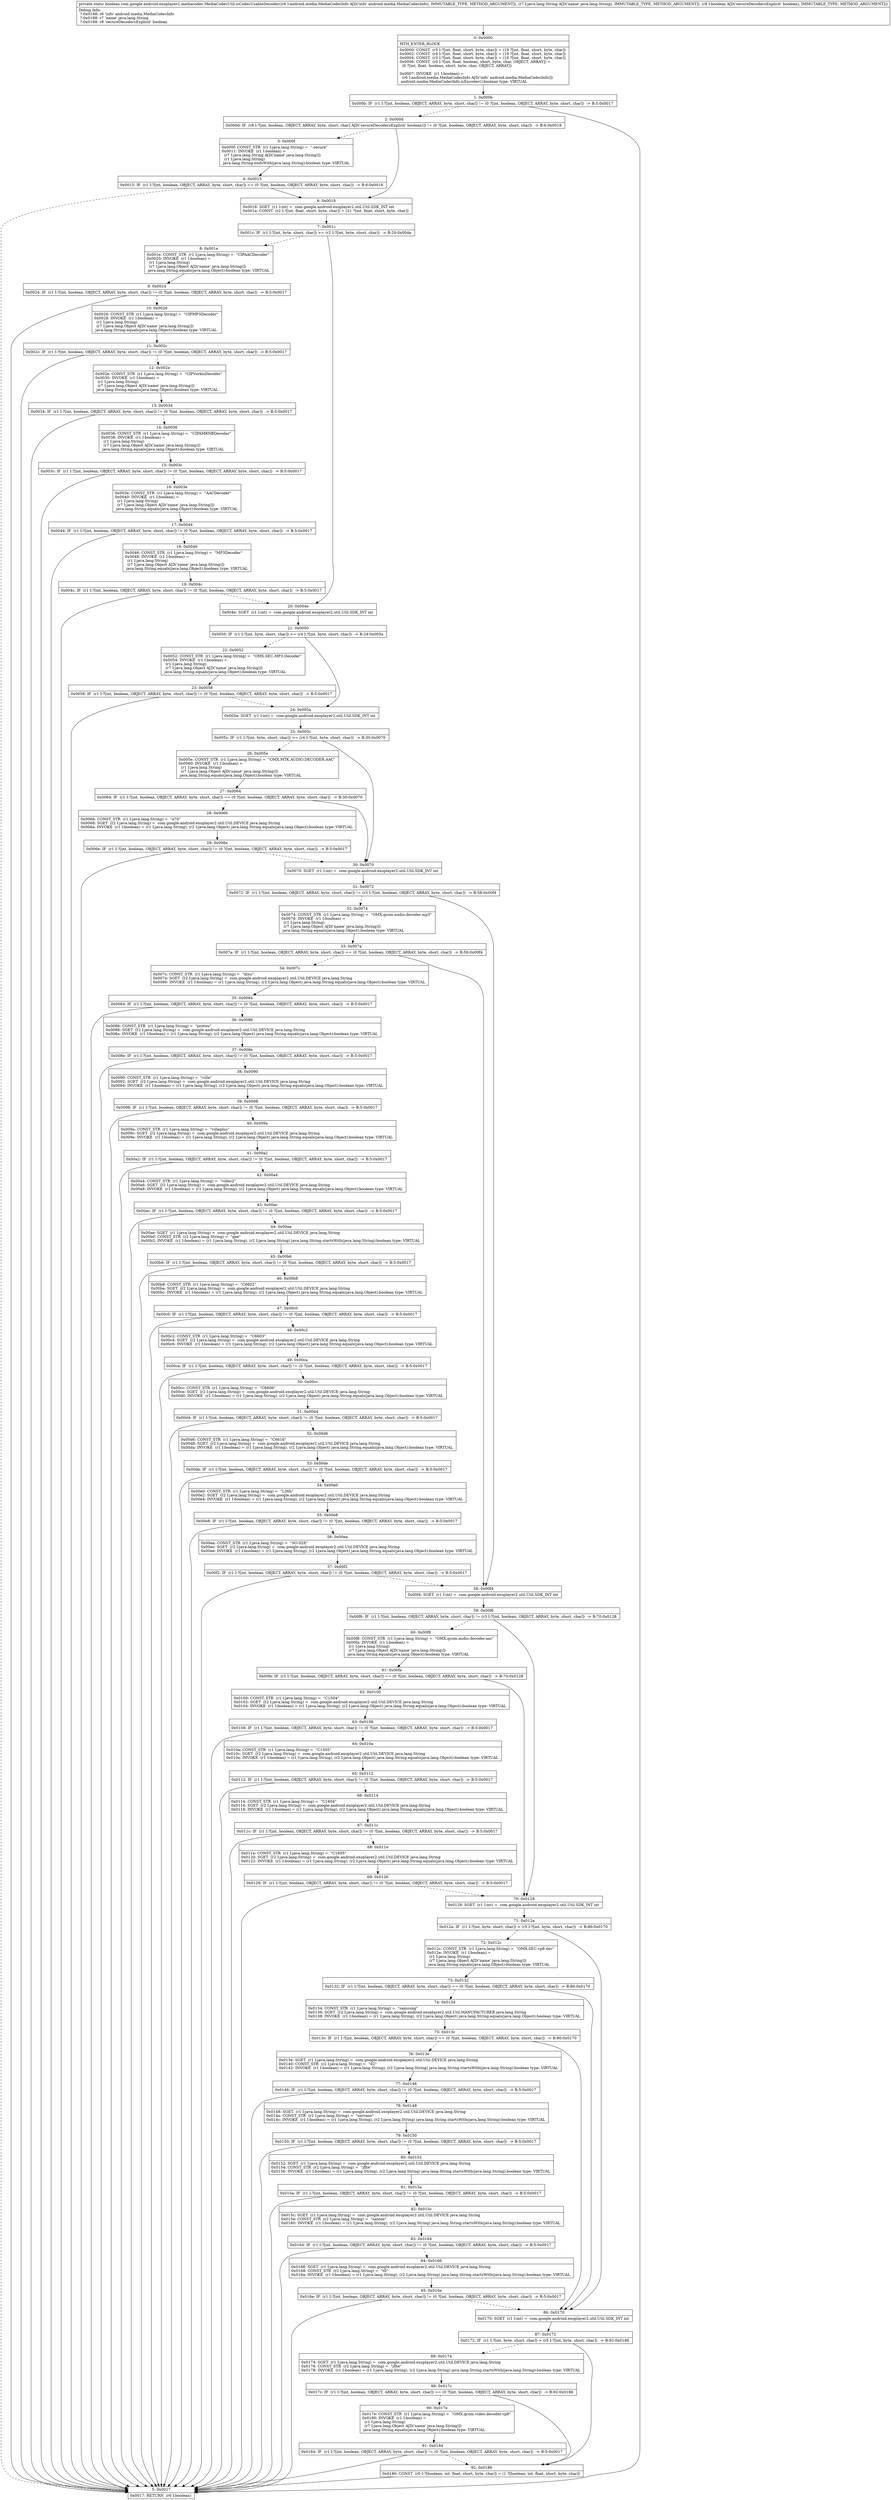 digraph "CFG forcom.google.android.exoplayer2.mediacodec.MediaCodecUtil.isCodecUsableDecoder(Landroid\/media\/MediaCodecInfo;Ljava\/lang\/String;Z)Z" {
Node_0 [shape=record,label="{0\:\ 0x0000|MTH_ENTER_BLOCK\l|0x0000: CONST  (r5 I:?[int, float, short, byte, char]) = (19 ?[int, float, short, byte, char]) \l0x0002: CONST  (r4 I:?[int, float, short, byte, char]) = (18 ?[int, float, short, byte, char]) \l0x0004: CONST  (r3 I:?[int, float, short, byte, char]) = (16 ?[int, float, short, byte, char]) \l0x0006: CONST  (r0 I:?[int, float, boolean, short, byte, char, OBJECT, ARRAY]) = \l  (0 ?[int, float, boolean, short, byte, char, OBJECT, ARRAY])\l \l0x0007: INVOKE  (r1 I:boolean) = \l  (r6 I:android.media.MediaCodecInfo A[D('info' android.media.MediaCodecInfo)])\l android.media.MediaCodecInfo.isEncoder():boolean type: VIRTUAL \l}"];
Node_1 [shape=record,label="{1\:\ 0x000b|0x000b: IF  (r1 I:?[int, boolean, OBJECT, ARRAY, byte, short, char]) != (0 ?[int, boolean, OBJECT, ARRAY, byte, short, char])  \-\> B:5:0x0017 \l}"];
Node_2 [shape=record,label="{2\:\ 0x000d|0x000d: IF  (r8 I:?[int, boolean, OBJECT, ARRAY, byte, short, char] A[D('secureDecodersExplicit' boolean)]) != (0 ?[int, boolean, OBJECT, ARRAY, byte, short, char])  \-\> B:6:0x0018 \l}"];
Node_3 [shape=record,label="{3\:\ 0x000f|0x000f: CONST_STR  (r1 I:java.lang.String) =  \".secure\" \l0x0011: INVOKE  (r1 I:boolean) = \l  (r7 I:java.lang.String A[D('name' java.lang.String)])\l  (r1 I:java.lang.String)\l java.lang.String.endsWith(java.lang.String):boolean type: VIRTUAL \l}"];
Node_4 [shape=record,label="{4\:\ 0x0015|0x0015: IF  (r1 I:?[int, boolean, OBJECT, ARRAY, byte, short, char]) == (0 ?[int, boolean, OBJECT, ARRAY, byte, short, char])  \-\> B:6:0x0018 \l}"];
Node_5 [shape=record,label="{5\:\ 0x0017|0x0017: RETURN  (r0 I:boolean) \l}"];
Node_6 [shape=record,label="{6\:\ 0x0018|0x0018: SGET  (r1 I:int) =  com.google.android.exoplayer2.util.Util.SDK_INT int \l0x001a: CONST  (r2 I:?[int, float, short, byte, char]) = (21 ?[int, float, short, byte, char]) \l}"];
Node_7 [shape=record,label="{7\:\ 0x001c|0x001c: IF  (r1 I:?[int, byte, short, char]) \>= (r2 I:?[int, byte, short, char])  \-\> B:20:0x004e \l}"];
Node_8 [shape=record,label="{8\:\ 0x001e|0x001e: CONST_STR  (r1 I:java.lang.String) =  \"CIPAACDecoder\" \l0x0020: INVOKE  (r1 I:boolean) = \l  (r1 I:java.lang.String)\l  (r7 I:java.lang.Object A[D('name' java.lang.String)])\l java.lang.String.equals(java.lang.Object):boolean type: VIRTUAL \l}"];
Node_9 [shape=record,label="{9\:\ 0x0024|0x0024: IF  (r1 I:?[int, boolean, OBJECT, ARRAY, byte, short, char]) != (0 ?[int, boolean, OBJECT, ARRAY, byte, short, char])  \-\> B:5:0x0017 \l}"];
Node_10 [shape=record,label="{10\:\ 0x0026|0x0026: CONST_STR  (r1 I:java.lang.String) =  \"CIPMP3Decoder\" \l0x0028: INVOKE  (r1 I:boolean) = \l  (r1 I:java.lang.String)\l  (r7 I:java.lang.Object A[D('name' java.lang.String)])\l java.lang.String.equals(java.lang.Object):boolean type: VIRTUAL \l}"];
Node_11 [shape=record,label="{11\:\ 0x002c|0x002c: IF  (r1 I:?[int, boolean, OBJECT, ARRAY, byte, short, char]) != (0 ?[int, boolean, OBJECT, ARRAY, byte, short, char])  \-\> B:5:0x0017 \l}"];
Node_12 [shape=record,label="{12\:\ 0x002e|0x002e: CONST_STR  (r1 I:java.lang.String) =  \"CIPVorbisDecoder\" \l0x0030: INVOKE  (r1 I:boolean) = \l  (r1 I:java.lang.String)\l  (r7 I:java.lang.Object A[D('name' java.lang.String)])\l java.lang.String.equals(java.lang.Object):boolean type: VIRTUAL \l}"];
Node_13 [shape=record,label="{13\:\ 0x0034|0x0034: IF  (r1 I:?[int, boolean, OBJECT, ARRAY, byte, short, char]) != (0 ?[int, boolean, OBJECT, ARRAY, byte, short, char])  \-\> B:5:0x0017 \l}"];
Node_14 [shape=record,label="{14\:\ 0x0036|0x0036: CONST_STR  (r1 I:java.lang.String) =  \"CIPAMRNBDecoder\" \l0x0038: INVOKE  (r1 I:boolean) = \l  (r1 I:java.lang.String)\l  (r7 I:java.lang.Object A[D('name' java.lang.String)])\l java.lang.String.equals(java.lang.Object):boolean type: VIRTUAL \l}"];
Node_15 [shape=record,label="{15\:\ 0x003c|0x003c: IF  (r1 I:?[int, boolean, OBJECT, ARRAY, byte, short, char]) != (0 ?[int, boolean, OBJECT, ARRAY, byte, short, char])  \-\> B:5:0x0017 \l}"];
Node_16 [shape=record,label="{16\:\ 0x003e|0x003e: CONST_STR  (r1 I:java.lang.String) =  \"AACDecoder\" \l0x0040: INVOKE  (r1 I:boolean) = \l  (r1 I:java.lang.String)\l  (r7 I:java.lang.Object A[D('name' java.lang.String)])\l java.lang.String.equals(java.lang.Object):boolean type: VIRTUAL \l}"];
Node_17 [shape=record,label="{17\:\ 0x0044|0x0044: IF  (r1 I:?[int, boolean, OBJECT, ARRAY, byte, short, char]) != (0 ?[int, boolean, OBJECT, ARRAY, byte, short, char])  \-\> B:5:0x0017 \l}"];
Node_18 [shape=record,label="{18\:\ 0x0046|0x0046: CONST_STR  (r1 I:java.lang.String) =  \"MP3Decoder\" \l0x0048: INVOKE  (r1 I:boolean) = \l  (r1 I:java.lang.String)\l  (r7 I:java.lang.Object A[D('name' java.lang.String)])\l java.lang.String.equals(java.lang.Object):boolean type: VIRTUAL \l}"];
Node_19 [shape=record,label="{19\:\ 0x004c|0x004c: IF  (r1 I:?[int, boolean, OBJECT, ARRAY, byte, short, char]) != (0 ?[int, boolean, OBJECT, ARRAY, byte, short, char])  \-\> B:5:0x0017 \l}"];
Node_20 [shape=record,label="{20\:\ 0x004e|0x004e: SGET  (r1 I:int) =  com.google.android.exoplayer2.util.Util.SDK_INT int \l}"];
Node_21 [shape=record,label="{21\:\ 0x0050|0x0050: IF  (r1 I:?[int, byte, short, char]) \>= (r4 I:?[int, byte, short, char])  \-\> B:24:0x005a \l}"];
Node_22 [shape=record,label="{22\:\ 0x0052|0x0052: CONST_STR  (r1 I:java.lang.String) =  \"OMX.SEC.MP3.Decoder\" \l0x0054: INVOKE  (r1 I:boolean) = \l  (r1 I:java.lang.String)\l  (r7 I:java.lang.Object A[D('name' java.lang.String)])\l java.lang.String.equals(java.lang.Object):boolean type: VIRTUAL \l}"];
Node_23 [shape=record,label="{23\:\ 0x0058|0x0058: IF  (r1 I:?[int, boolean, OBJECT, ARRAY, byte, short, char]) != (0 ?[int, boolean, OBJECT, ARRAY, byte, short, char])  \-\> B:5:0x0017 \l}"];
Node_24 [shape=record,label="{24\:\ 0x005a|0x005a: SGET  (r1 I:int) =  com.google.android.exoplayer2.util.Util.SDK_INT int \l}"];
Node_25 [shape=record,label="{25\:\ 0x005c|0x005c: IF  (r1 I:?[int, byte, short, char]) \>= (r4 I:?[int, byte, short, char])  \-\> B:30:0x0070 \l}"];
Node_26 [shape=record,label="{26\:\ 0x005e|0x005e: CONST_STR  (r1 I:java.lang.String) =  \"OMX.MTK.AUDIO.DECODER.AAC\" \l0x0060: INVOKE  (r1 I:boolean) = \l  (r1 I:java.lang.String)\l  (r7 I:java.lang.Object A[D('name' java.lang.String)])\l java.lang.String.equals(java.lang.Object):boolean type: VIRTUAL \l}"];
Node_27 [shape=record,label="{27\:\ 0x0064|0x0064: IF  (r1 I:?[int, boolean, OBJECT, ARRAY, byte, short, char]) == (0 ?[int, boolean, OBJECT, ARRAY, byte, short, char])  \-\> B:30:0x0070 \l}"];
Node_28 [shape=record,label="{28\:\ 0x0066|0x0066: CONST_STR  (r1 I:java.lang.String) =  \"a70\" \l0x0068: SGET  (r2 I:java.lang.String) =  com.google.android.exoplayer2.util.Util.DEVICE java.lang.String \l0x006a: INVOKE  (r1 I:boolean) = (r1 I:java.lang.String), (r2 I:java.lang.Object) java.lang.String.equals(java.lang.Object):boolean type: VIRTUAL \l}"];
Node_29 [shape=record,label="{29\:\ 0x006e|0x006e: IF  (r1 I:?[int, boolean, OBJECT, ARRAY, byte, short, char]) != (0 ?[int, boolean, OBJECT, ARRAY, byte, short, char])  \-\> B:5:0x0017 \l}"];
Node_30 [shape=record,label="{30\:\ 0x0070|0x0070: SGET  (r1 I:int) =  com.google.android.exoplayer2.util.Util.SDK_INT int \l}"];
Node_31 [shape=record,label="{31\:\ 0x0072|0x0072: IF  (r1 I:?[int, boolean, OBJECT, ARRAY, byte, short, char]) != (r3 I:?[int, boolean, OBJECT, ARRAY, byte, short, char])  \-\> B:58:0x00f4 \l}"];
Node_32 [shape=record,label="{32\:\ 0x0074|0x0074: CONST_STR  (r1 I:java.lang.String) =  \"OMX.qcom.audio.decoder.mp3\" \l0x0076: INVOKE  (r1 I:boolean) = \l  (r1 I:java.lang.String)\l  (r7 I:java.lang.Object A[D('name' java.lang.String)])\l java.lang.String.equals(java.lang.Object):boolean type: VIRTUAL \l}"];
Node_33 [shape=record,label="{33\:\ 0x007a|0x007a: IF  (r1 I:?[int, boolean, OBJECT, ARRAY, byte, short, char]) == (0 ?[int, boolean, OBJECT, ARRAY, byte, short, char])  \-\> B:58:0x00f4 \l}"];
Node_34 [shape=record,label="{34\:\ 0x007c|0x007c: CONST_STR  (r1 I:java.lang.String) =  \"dlxu\" \l0x007e: SGET  (r2 I:java.lang.String) =  com.google.android.exoplayer2.util.Util.DEVICE java.lang.String \l0x0080: INVOKE  (r1 I:boolean) = (r1 I:java.lang.String), (r2 I:java.lang.Object) java.lang.String.equals(java.lang.Object):boolean type: VIRTUAL \l}"];
Node_35 [shape=record,label="{35\:\ 0x0084|0x0084: IF  (r1 I:?[int, boolean, OBJECT, ARRAY, byte, short, char]) != (0 ?[int, boolean, OBJECT, ARRAY, byte, short, char])  \-\> B:5:0x0017 \l}"];
Node_36 [shape=record,label="{36\:\ 0x0086|0x0086: CONST_STR  (r1 I:java.lang.String) =  \"protou\" \l0x0088: SGET  (r2 I:java.lang.String) =  com.google.android.exoplayer2.util.Util.DEVICE java.lang.String \l0x008a: INVOKE  (r1 I:boolean) = (r1 I:java.lang.String), (r2 I:java.lang.Object) java.lang.String.equals(java.lang.Object):boolean type: VIRTUAL \l}"];
Node_37 [shape=record,label="{37\:\ 0x008e|0x008e: IF  (r1 I:?[int, boolean, OBJECT, ARRAY, byte, short, char]) != (0 ?[int, boolean, OBJECT, ARRAY, byte, short, char])  \-\> B:5:0x0017 \l}"];
Node_38 [shape=record,label="{38\:\ 0x0090|0x0090: CONST_STR  (r1 I:java.lang.String) =  \"ville\" \l0x0092: SGET  (r2 I:java.lang.String) =  com.google.android.exoplayer2.util.Util.DEVICE java.lang.String \l0x0094: INVOKE  (r1 I:boolean) = (r1 I:java.lang.String), (r2 I:java.lang.Object) java.lang.String.equals(java.lang.Object):boolean type: VIRTUAL \l}"];
Node_39 [shape=record,label="{39\:\ 0x0098|0x0098: IF  (r1 I:?[int, boolean, OBJECT, ARRAY, byte, short, char]) != (0 ?[int, boolean, OBJECT, ARRAY, byte, short, char])  \-\> B:5:0x0017 \l}"];
Node_40 [shape=record,label="{40\:\ 0x009a|0x009a: CONST_STR  (r1 I:java.lang.String) =  \"villeplus\" \l0x009c: SGET  (r2 I:java.lang.String) =  com.google.android.exoplayer2.util.Util.DEVICE java.lang.String \l0x009e: INVOKE  (r1 I:boolean) = (r1 I:java.lang.String), (r2 I:java.lang.Object) java.lang.String.equals(java.lang.Object):boolean type: VIRTUAL \l}"];
Node_41 [shape=record,label="{41\:\ 0x00a2|0x00a2: IF  (r1 I:?[int, boolean, OBJECT, ARRAY, byte, short, char]) != (0 ?[int, boolean, OBJECT, ARRAY, byte, short, char])  \-\> B:5:0x0017 \l}"];
Node_42 [shape=record,label="{42\:\ 0x00a4|0x00a4: CONST_STR  (r1 I:java.lang.String) =  \"villec2\" \l0x00a6: SGET  (r2 I:java.lang.String) =  com.google.android.exoplayer2.util.Util.DEVICE java.lang.String \l0x00a8: INVOKE  (r1 I:boolean) = (r1 I:java.lang.String), (r2 I:java.lang.Object) java.lang.String.equals(java.lang.Object):boolean type: VIRTUAL \l}"];
Node_43 [shape=record,label="{43\:\ 0x00ac|0x00ac: IF  (r1 I:?[int, boolean, OBJECT, ARRAY, byte, short, char]) != (0 ?[int, boolean, OBJECT, ARRAY, byte, short, char])  \-\> B:5:0x0017 \l}"];
Node_44 [shape=record,label="{44\:\ 0x00ae|0x00ae: SGET  (r1 I:java.lang.String) =  com.google.android.exoplayer2.util.Util.DEVICE java.lang.String \l0x00b0: CONST_STR  (r2 I:java.lang.String) =  \"gee\" \l0x00b2: INVOKE  (r1 I:boolean) = (r1 I:java.lang.String), (r2 I:java.lang.String) java.lang.String.startsWith(java.lang.String):boolean type: VIRTUAL \l}"];
Node_45 [shape=record,label="{45\:\ 0x00b6|0x00b6: IF  (r1 I:?[int, boolean, OBJECT, ARRAY, byte, short, char]) != (0 ?[int, boolean, OBJECT, ARRAY, byte, short, char])  \-\> B:5:0x0017 \l}"];
Node_46 [shape=record,label="{46\:\ 0x00b8|0x00b8: CONST_STR  (r1 I:java.lang.String) =  \"C6602\" \l0x00ba: SGET  (r2 I:java.lang.String) =  com.google.android.exoplayer2.util.Util.DEVICE java.lang.String \l0x00bc: INVOKE  (r1 I:boolean) = (r1 I:java.lang.String), (r2 I:java.lang.Object) java.lang.String.equals(java.lang.Object):boolean type: VIRTUAL \l}"];
Node_47 [shape=record,label="{47\:\ 0x00c0|0x00c0: IF  (r1 I:?[int, boolean, OBJECT, ARRAY, byte, short, char]) != (0 ?[int, boolean, OBJECT, ARRAY, byte, short, char])  \-\> B:5:0x0017 \l}"];
Node_48 [shape=record,label="{48\:\ 0x00c2|0x00c2: CONST_STR  (r1 I:java.lang.String) =  \"C6603\" \l0x00c4: SGET  (r2 I:java.lang.String) =  com.google.android.exoplayer2.util.Util.DEVICE java.lang.String \l0x00c6: INVOKE  (r1 I:boolean) = (r1 I:java.lang.String), (r2 I:java.lang.Object) java.lang.String.equals(java.lang.Object):boolean type: VIRTUAL \l}"];
Node_49 [shape=record,label="{49\:\ 0x00ca|0x00ca: IF  (r1 I:?[int, boolean, OBJECT, ARRAY, byte, short, char]) != (0 ?[int, boolean, OBJECT, ARRAY, byte, short, char])  \-\> B:5:0x0017 \l}"];
Node_50 [shape=record,label="{50\:\ 0x00cc|0x00cc: CONST_STR  (r1 I:java.lang.String) =  \"C6606\" \l0x00ce: SGET  (r2 I:java.lang.String) =  com.google.android.exoplayer2.util.Util.DEVICE java.lang.String \l0x00d0: INVOKE  (r1 I:boolean) = (r1 I:java.lang.String), (r2 I:java.lang.Object) java.lang.String.equals(java.lang.Object):boolean type: VIRTUAL \l}"];
Node_51 [shape=record,label="{51\:\ 0x00d4|0x00d4: IF  (r1 I:?[int, boolean, OBJECT, ARRAY, byte, short, char]) != (0 ?[int, boolean, OBJECT, ARRAY, byte, short, char])  \-\> B:5:0x0017 \l}"];
Node_52 [shape=record,label="{52\:\ 0x00d6|0x00d6: CONST_STR  (r1 I:java.lang.String) =  \"C6616\" \l0x00d8: SGET  (r2 I:java.lang.String) =  com.google.android.exoplayer2.util.Util.DEVICE java.lang.String \l0x00da: INVOKE  (r1 I:boolean) = (r1 I:java.lang.String), (r2 I:java.lang.Object) java.lang.String.equals(java.lang.Object):boolean type: VIRTUAL \l}"];
Node_53 [shape=record,label="{53\:\ 0x00de|0x00de: IF  (r1 I:?[int, boolean, OBJECT, ARRAY, byte, short, char]) != (0 ?[int, boolean, OBJECT, ARRAY, byte, short, char])  \-\> B:5:0x0017 \l}"];
Node_54 [shape=record,label="{54\:\ 0x00e0|0x00e0: CONST_STR  (r1 I:java.lang.String) =  \"L36h\" \l0x00e2: SGET  (r2 I:java.lang.String) =  com.google.android.exoplayer2.util.Util.DEVICE java.lang.String \l0x00e4: INVOKE  (r1 I:boolean) = (r1 I:java.lang.String), (r2 I:java.lang.Object) java.lang.String.equals(java.lang.Object):boolean type: VIRTUAL \l}"];
Node_55 [shape=record,label="{55\:\ 0x00e8|0x00e8: IF  (r1 I:?[int, boolean, OBJECT, ARRAY, byte, short, char]) != (0 ?[int, boolean, OBJECT, ARRAY, byte, short, char])  \-\> B:5:0x0017 \l}"];
Node_56 [shape=record,label="{56\:\ 0x00ea|0x00ea: CONST_STR  (r1 I:java.lang.String) =  \"SO\-02E\" \l0x00ec: SGET  (r2 I:java.lang.String) =  com.google.android.exoplayer2.util.Util.DEVICE java.lang.String \l0x00ee: INVOKE  (r1 I:boolean) = (r1 I:java.lang.String), (r2 I:java.lang.Object) java.lang.String.equals(java.lang.Object):boolean type: VIRTUAL \l}"];
Node_57 [shape=record,label="{57\:\ 0x00f2|0x00f2: IF  (r1 I:?[int, boolean, OBJECT, ARRAY, byte, short, char]) != (0 ?[int, boolean, OBJECT, ARRAY, byte, short, char])  \-\> B:5:0x0017 \l}"];
Node_58 [shape=record,label="{58\:\ 0x00f4|0x00f4: SGET  (r1 I:int) =  com.google.android.exoplayer2.util.Util.SDK_INT int \l}"];
Node_59 [shape=record,label="{59\:\ 0x00f6|0x00f6: IF  (r1 I:?[int, boolean, OBJECT, ARRAY, byte, short, char]) != (r3 I:?[int, boolean, OBJECT, ARRAY, byte, short, char])  \-\> B:70:0x0128 \l}"];
Node_60 [shape=record,label="{60\:\ 0x00f8|0x00f8: CONST_STR  (r1 I:java.lang.String) =  \"OMX.qcom.audio.decoder.aac\" \l0x00fa: INVOKE  (r1 I:boolean) = \l  (r1 I:java.lang.String)\l  (r7 I:java.lang.Object A[D('name' java.lang.String)])\l java.lang.String.equals(java.lang.Object):boolean type: VIRTUAL \l}"];
Node_61 [shape=record,label="{61\:\ 0x00fe|0x00fe: IF  (r1 I:?[int, boolean, OBJECT, ARRAY, byte, short, char]) == (0 ?[int, boolean, OBJECT, ARRAY, byte, short, char])  \-\> B:70:0x0128 \l}"];
Node_62 [shape=record,label="{62\:\ 0x0100|0x0100: CONST_STR  (r1 I:java.lang.String) =  \"C1504\" \l0x0102: SGET  (r2 I:java.lang.String) =  com.google.android.exoplayer2.util.Util.DEVICE java.lang.String \l0x0104: INVOKE  (r1 I:boolean) = (r1 I:java.lang.String), (r2 I:java.lang.Object) java.lang.String.equals(java.lang.Object):boolean type: VIRTUAL \l}"];
Node_63 [shape=record,label="{63\:\ 0x0108|0x0108: IF  (r1 I:?[int, boolean, OBJECT, ARRAY, byte, short, char]) != (0 ?[int, boolean, OBJECT, ARRAY, byte, short, char])  \-\> B:5:0x0017 \l}"];
Node_64 [shape=record,label="{64\:\ 0x010a|0x010a: CONST_STR  (r1 I:java.lang.String) =  \"C1505\" \l0x010c: SGET  (r2 I:java.lang.String) =  com.google.android.exoplayer2.util.Util.DEVICE java.lang.String \l0x010e: INVOKE  (r1 I:boolean) = (r1 I:java.lang.String), (r2 I:java.lang.Object) java.lang.String.equals(java.lang.Object):boolean type: VIRTUAL \l}"];
Node_65 [shape=record,label="{65\:\ 0x0112|0x0112: IF  (r1 I:?[int, boolean, OBJECT, ARRAY, byte, short, char]) != (0 ?[int, boolean, OBJECT, ARRAY, byte, short, char])  \-\> B:5:0x0017 \l}"];
Node_66 [shape=record,label="{66\:\ 0x0114|0x0114: CONST_STR  (r1 I:java.lang.String) =  \"C1604\" \l0x0116: SGET  (r2 I:java.lang.String) =  com.google.android.exoplayer2.util.Util.DEVICE java.lang.String \l0x0118: INVOKE  (r1 I:boolean) = (r1 I:java.lang.String), (r2 I:java.lang.Object) java.lang.String.equals(java.lang.Object):boolean type: VIRTUAL \l}"];
Node_67 [shape=record,label="{67\:\ 0x011c|0x011c: IF  (r1 I:?[int, boolean, OBJECT, ARRAY, byte, short, char]) != (0 ?[int, boolean, OBJECT, ARRAY, byte, short, char])  \-\> B:5:0x0017 \l}"];
Node_68 [shape=record,label="{68\:\ 0x011e|0x011e: CONST_STR  (r1 I:java.lang.String) =  \"C1605\" \l0x0120: SGET  (r2 I:java.lang.String) =  com.google.android.exoplayer2.util.Util.DEVICE java.lang.String \l0x0122: INVOKE  (r1 I:boolean) = (r1 I:java.lang.String), (r2 I:java.lang.Object) java.lang.String.equals(java.lang.Object):boolean type: VIRTUAL \l}"];
Node_69 [shape=record,label="{69\:\ 0x0126|0x0126: IF  (r1 I:?[int, boolean, OBJECT, ARRAY, byte, short, char]) != (0 ?[int, boolean, OBJECT, ARRAY, byte, short, char])  \-\> B:5:0x0017 \l}"];
Node_70 [shape=record,label="{70\:\ 0x0128|0x0128: SGET  (r1 I:int) =  com.google.android.exoplayer2.util.Util.SDK_INT int \l}"];
Node_71 [shape=record,label="{71\:\ 0x012a|0x012a: IF  (r1 I:?[int, byte, short, char]) \> (r5 I:?[int, byte, short, char])  \-\> B:86:0x0170 \l}"];
Node_72 [shape=record,label="{72\:\ 0x012c|0x012c: CONST_STR  (r1 I:java.lang.String) =  \"OMX.SEC.vp8.dec\" \l0x012e: INVOKE  (r1 I:boolean) = \l  (r1 I:java.lang.String)\l  (r7 I:java.lang.Object A[D('name' java.lang.String)])\l java.lang.String.equals(java.lang.Object):boolean type: VIRTUAL \l}"];
Node_73 [shape=record,label="{73\:\ 0x0132|0x0132: IF  (r1 I:?[int, boolean, OBJECT, ARRAY, byte, short, char]) == (0 ?[int, boolean, OBJECT, ARRAY, byte, short, char])  \-\> B:86:0x0170 \l}"];
Node_74 [shape=record,label="{74\:\ 0x0134|0x0134: CONST_STR  (r1 I:java.lang.String) =  \"samsung\" \l0x0136: SGET  (r2 I:java.lang.String) =  com.google.android.exoplayer2.util.Util.MANUFACTURER java.lang.String \l0x0138: INVOKE  (r1 I:boolean) = (r1 I:java.lang.String), (r2 I:java.lang.Object) java.lang.String.equals(java.lang.Object):boolean type: VIRTUAL \l}"];
Node_75 [shape=record,label="{75\:\ 0x013c|0x013c: IF  (r1 I:?[int, boolean, OBJECT, ARRAY, byte, short, char]) == (0 ?[int, boolean, OBJECT, ARRAY, byte, short, char])  \-\> B:86:0x0170 \l}"];
Node_76 [shape=record,label="{76\:\ 0x013e|0x013e: SGET  (r1 I:java.lang.String) =  com.google.android.exoplayer2.util.Util.DEVICE java.lang.String \l0x0140: CONST_STR  (r2 I:java.lang.String) =  \"d2\" \l0x0142: INVOKE  (r1 I:boolean) = (r1 I:java.lang.String), (r2 I:java.lang.String) java.lang.String.startsWith(java.lang.String):boolean type: VIRTUAL \l}"];
Node_77 [shape=record,label="{77\:\ 0x0146|0x0146: IF  (r1 I:?[int, boolean, OBJECT, ARRAY, byte, short, char]) != (0 ?[int, boolean, OBJECT, ARRAY, byte, short, char])  \-\> B:5:0x0017 \l}"];
Node_78 [shape=record,label="{78\:\ 0x0148|0x0148: SGET  (r1 I:java.lang.String) =  com.google.android.exoplayer2.util.Util.DEVICE java.lang.String \l0x014a: CONST_STR  (r2 I:java.lang.String) =  \"serrano\" \l0x014c: INVOKE  (r1 I:boolean) = (r1 I:java.lang.String), (r2 I:java.lang.String) java.lang.String.startsWith(java.lang.String):boolean type: VIRTUAL \l}"];
Node_79 [shape=record,label="{79\:\ 0x0150|0x0150: IF  (r1 I:?[int, boolean, OBJECT, ARRAY, byte, short, char]) != (0 ?[int, boolean, OBJECT, ARRAY, byte, short, char])  \-\> B:5:0x0017 \l}"];
Node_80 [shape=record,label="{80\:\ 0x0152|0x0152: SGET  (r1 I:java.lang.String) =  com.google.android.exoplayer2.util.Util.DEVICE java.lang.String \l0x0154: CONST_STR  (r2 I:java.lang.String) =  \"jflte\" \l0x0156: INVOKE  (r1 I:boolean) = (r1 I:java.lang.String), (r2 I:java.lang.String) java.lang.String.startsWith(java.lang.String):boolean type: VIRTUAL \l}"];
Node_81 [shape=record,label="{81\:\ 0x015a|0x015a: IF  (r1 I:?[int, boolean, OBJECT, ARRAY, byte, short, char]) != (0 ?[int, boolean, OBJECT, ARRAY, byte, short, char])  \-\> B:5:0x0017 \l}"];
Node_82 [shape=record,label="{82\:\ 0x015c|0x015c: SGET  (r1 I:java.lang.String) =  com.google.android.exoplayer2.util.Util.DEVICE java.lang.String \l0x015e: CONST_STR  (r2 I:java.lang.String) =  \"santos\" \l0x0160: INVOKE  (r1 I:boolean) = (r1 I:java.lang.String), (r2 I:java.lang.String) java.lang.String.startsWith(java.lang.String):boolean type: VIRTUAL \l}"];
Node_83 [shape=record,label="{83\:\ 0x0164|0x0164: IF  (r1 I:?[int, boolean, OBJECT, ARRAY, byte, short, char]) != (0 ?[int, boolean, OBJECT, ARRAY, byte, short, char])  \-\> B:5:0x0017 \l}"];
Node_84 [shape=record,label="{84\:\ 0x0166|0x0166: SGET  (r1 I:java.lang.String) =  com.google.android.exoplayer2.util.Util.DEVICE java.lang.String \l0x0168: CONST_STR  (r2 I:java.lang.String) =  \"t0\" \l0x016a: INVOKE  (r1 I:boolean) = (r1 I:java.lang.String), (r2 I:java.lang.String) java.lang.String.startsWith(java.lang.String):boolean type: VIRTUAL \l}"];
Node_85 [shape=record,label="{85\:\ 0x016e|0x016e: IF  (r1 I:?[int, boolean, OBJECT, ARRAY, byte, short, char]) != (0 ?[int, boolean, OBJECT, ARRAY, byte, short, char])  \-\> B:5:0x0017 \l}"];
Node_86 [shape=record,label="{86\:\ 0x0170|0x0170: SGET  (r1 I:int) =  com.google.android.exoplayer2.util.Util.SDK_INT int \l}"];
Node_87 [shape=record,label="{87\:\ 0x0172|0x0172: IF  (r1 I:?[int, byte, short, char]) \> (r5 I:?[int, byte, short, char])  \-\> B:92:0x0186 \l}"];
Node_88 [shape=record,label="{88\:\ 0x0174|0x0174: SGET  (r1 I:java.lang.String) =  com.google.android.exoplayer2.util.Util.DEVICE java.lang.String \l0x0176: CONST_STR  (r2 I:java.lang.String) =  \"jflte\" \l0x0178: INVOKE  (r1 I:boolean) = (r1 I:java.lang.String), (r2 I:java.lang.String) java.lang.String.startsWith(java.lang.String):boolean type: VIRTUAL \l}"];
Node_89 [shape=record,label="{89\:\ 0x017c|0x017c: IF  (r1 I:?[int, boolean, OBJECT, ARRAY, byte, short, char]) == (0 ?[int, boolean, OBJECT, ARRAY, byte, short, char])  \-\> B:92:0x0186 \l}"];
Node_90 [shape=record,label="{90\:\ 0x017e|0x017e: CONST_STR  (r1 I:java.lang.String) =  \"OMX.qcom.video.decoder.vp8\" \l0x0180: INVOKE  (r1 I:boolean) = \l  (r1 I:java.lang.String)\l  (r7 I:java.lang.Object A[D('name' java.lang.String)])\l java.lang.String.equals(java.lang.Object):boolean type: VIRTUAL \l}"];
Node_91 [shape=record,label="{91\:\ 0x0184|0x0184: IF  (r1 I:?[int, boolean, OBJECT, ARRAY, byte, short, char]) != (0 ?[int, boolean, OBJECT, ARRAY, byte, short, char])  \-\> B:5:0x0017 \l}"];
Node_92 [shape=record,label="{92\:\ 0x0186|0x0186: CONST  (r0 I:?[boolean, int, float, short, byte, char]) = (1 ?[boolean, int, float, short, byte, char]) \l}"];
MethodNode[shape=record,label="{private static boolean com.google.android.exoplayer2.mediacodec.MediaCodecUtil.isCodecUsableDecoder((r6 I:android.media.MediaCodecInfo A[D('info' android.media.MediaCodecInfo), IMMUTABLE_TYPE, METHOD_ARGUMENT]), (r7 I:java.lang.String A[D('name' java.lang.String), IMMUTABLE_TYPE, METHOD_ARGUMENT]), (r8 I:boolean A[D('secureDecodersExplicit' boolean), IMMUTABLE_TYPE, METHOD_ARGUMENT]))  | Debug Info:\l  ?\-0x0188: r6 'info' android.media.MediaCodecInfo\l  ?\-0x0188: r7 'name' java.lang.String\l  ?\-0x0188: r8 'secureDecodersExplicit' boolean\l}"];
MethodNode -> Node_0;
Node_0 -> Node_1;
Node_1 -> Node_2[style=dashed];
Node_1 -> Node_5;
Node_2 -> Node_3[style=dashed];
Node_2 -> Node_6;
Node_3 -> Node_4;
Node_4 -> Node_5[style=dashed];
Node_4 -> Node_6;
Node_6 -> Node_7;
Node_7 -> Node_8[style=dashed];
Node_7 -> Node_20;
Node_8 -> Node_9;
Node_9 -> Node_5;
Node_9 -> Node_10[style=dashed];
Node_10 -> Node_11;
Node_11 -> Node_5;
Node_11 -> Node_12[style=dashed];
Node_12 -> Node_13;
Node_13 -> Node_5;
Node_13 -> Node_14[style=dashed];
Node_14 -> Node_15;
Node_15 -> Node_5;
Node_15 -> Node_16[style=dashed];
Node_16 -> Node_17;
Node_17 -> Node_5;
Node_17 -> Node_18[style=dashed];
Node_18 -> Node_19;
Node_19 -> Node_5;
Node_19 -> Node_20[style=dashed];
Node_20 -> Node_21;
Node_21 -> Node_22[style=dashed];
Node_21 -> Node_24;
Node_22 -> Node_23;
Node_23 -> Node_5;
Node_23 -> Node_24[style=dashed];
Node_24 -> Node_25;
Node_25 -> Node_26[style=dashed];
Node_25 -> Node_30;
Node_26 -> Node_27;
Node_27 -> Node_28[style=dashed];
Node_27 -> Node_30;
Node_28 -> Node_29;
Node_29 -> Node_5;
Node_29 -> Node_30[style=dashed];
Node_30 -> Node_31;
Node_31 -> Node_32[style=dashed];
Node_31 -> Node_58;
Node_32 -> Node_33;
Node_33 -> Node_34[style=dashed];
Node_33 -> Node_58;
Node_34 -> Node_35;
Node_35 -> Node_5;
Node_35 -> Node_36[style=dashed];
Node_36 -> Node_37;
Node_37 -> Node_5;
Node_37 -> Node_38[style=dashed];
Node_38 -> Node_39;
Node_39 -> Node_5;
Node_39 -> Node_40[style=dashed];
Node_40 -> Node_41;
Node_41 -> Node_5;
Node_41 -> Node_42[style=dashed];
Node_42 -> Node_43;
Node_43 -> Node_5;
Node_43 -> Node_44[style=dashed];
Node_44 -> Node_45;
Node_45 -> Node_5;
Node_45 -> Node_46[style=dashed];
Node_46 -> Node_47;
Node_47 -> Node_5;
Node_47 -> Node_48[style=dashed];
Node_48 -> Node_49;
Node_49 -> Node_5;
Node_49 -> Node_50[style=dashed];
Node_50 -> Node_51;
Node_51 -> Node_5;
Node_51 -> Node_52[style=dashed];
Node_52 -> Node_53;
Node_53 -> Node_5;
Node_53 -> Node_54[style=dashed];
Node_54 -> Node_55;
Node_55 -> Node_5;
Node_55 -> Node_56[style=dashed];
Node_56 -> Node_57;
Node_57 -> Node_5;
Node_57 -> Node_58[style=dashed];
Node_58 -> Node_59;
Node_59 -> Node_60[style=dashed];
Node_59 -> Node_70;
Node_60 -> Node_61;
Node_61 -> Node_62[style=dashed];
Node_61 -> Node_70;
Node_62 -> Node_63;
Node_63 -> Node_5;
Node_63 -> Node_64[style=dashed];
Node_64 -> Node_65;
Node_65 -> Node_5;
Node_65 -> Node_66[style=dashed];
Node_66 -> Node_67;
Node_67 -> Node_5;
Node_67 -> Node_68[style=dashed];
Node_68 -> Node_69;
Node_69 -> Node_5;
Node_69 -> Node_70[style=dashed];
Node_70 -> Node_71;
Node_71 -> Node_72[style=dashed];
Node_71 -> Node_86;
Node_72 -> Node_73;
Node_73 -> Node_74[style=dashed];
Node_73 -> Node_86;
Node_74 -> Node_75;
Node_75 -> Node_76[style=dashed];
Node_75 -> Node_86;
Node_76 -> Node_77;
Node_77 -> Node_5;
Node_77 -> Node_78[style=dashed];
Node_78 -> Node_79;
Node_79 -> Node_5;
Node_79 -> Node_80[style=dashed];
Node_80 -> Node_81;
Node_81 -> Node_5;
Node_81 -> Node_82[style=dashed];
Node_82 -> Node_83;
Node_83 -> Node_5;
Node_83 -> Node_84[style=dashed];
Node_84 -> Node_85;
Node_85 -> Node_5;
Node_85 -> Node_86[style=dashed];
Node_86 -> Node_87;
Node_87 -> Node_88[style=dashed];
Node_87 -> Node_92;
Node_88 -> Node_89;
Node_89 -> Node_90[style=dashed];
Node_89 -> Node_92;
Node_90 -> Node_91;
Node_91 -> Node_5;
Node_91 -> Node_92[style=dashed];
Node_92 -> Node_5;
}

